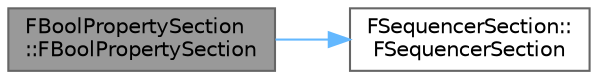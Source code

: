digraph "FBoolPropertySection::FBoolPropertySection"
{
 // INTERACTIVE_SVG=YES
 // LATEX_PDF_SIZE
  bgcolor="transparent";
  edge [fontname=Helvetica,fontsize=10,labelfontname=Helvetica,labelfontsize=10];
  node [fontname=Helvetica,fontsize=10,shape=box,height=0.2,width=0.4];
  rankdir="LR";
  Node1 [id="Node000001",label="FBoolPropertySection\l::FBoolPropertySection",height=0.2,width=0.4,color="gray40", fillcolor="grey60", style="filled", fontcolor="black",tooltip="Creates a new bool section for editing bool sections."];
  Node1 -> Node2 [id="edge1_Node000001_Node000002",color="steelblue1",style="solid",tooltip=" "];
  Node2 [id="Node000002",label="FSequencerSection::\lFSequencerSection",height=0.2,width=0.4,color="grey40", fillcolor="white", style="filled",URL="$d0/da8/classFSequencerSection.html#aa163177b6302222da0ebb56e86415d12",tooltip=" "];
}
